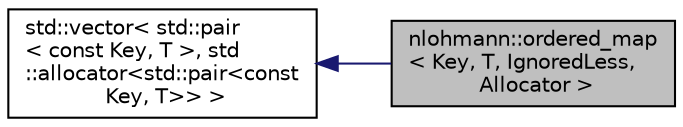 digraph "nlohmann::ordered_map&lt; Key, T, IgnoredLess, Allocator &gt;"
{
 // LATEX_PDF_SIZE
  edge [fontname="Helvetica",fontsize="10",labelfontname="Helvetica",labelfontsize="10"];
  node [fontname="Helvetica",fontsize="10",shape=record];
  rankdir="LR";
  Node1 [label="nlohmann::ordered_map\l\< Key, T, IgnoredLess,\l Allocator \>",height=0.2,width=0.4,color="black", fillcolor="grey75", style="filled", fontcolor="black",tooltip="a minimal map-like container that preserves insertion order"];
  Node2 -> Node1 [dir="back",color="midnightblue",fontsize="10",style="solid",fontname="Helvetica"];
  Node2 [label="std::vector\< std::pair\l\< const Key, T \>, std\l::allocator\<std::pair\<const\l Key, T\>\>  \>",height=0.2,width=0.4,color="black", fillcolor="white", style="filled",tooltip=" "];
}
